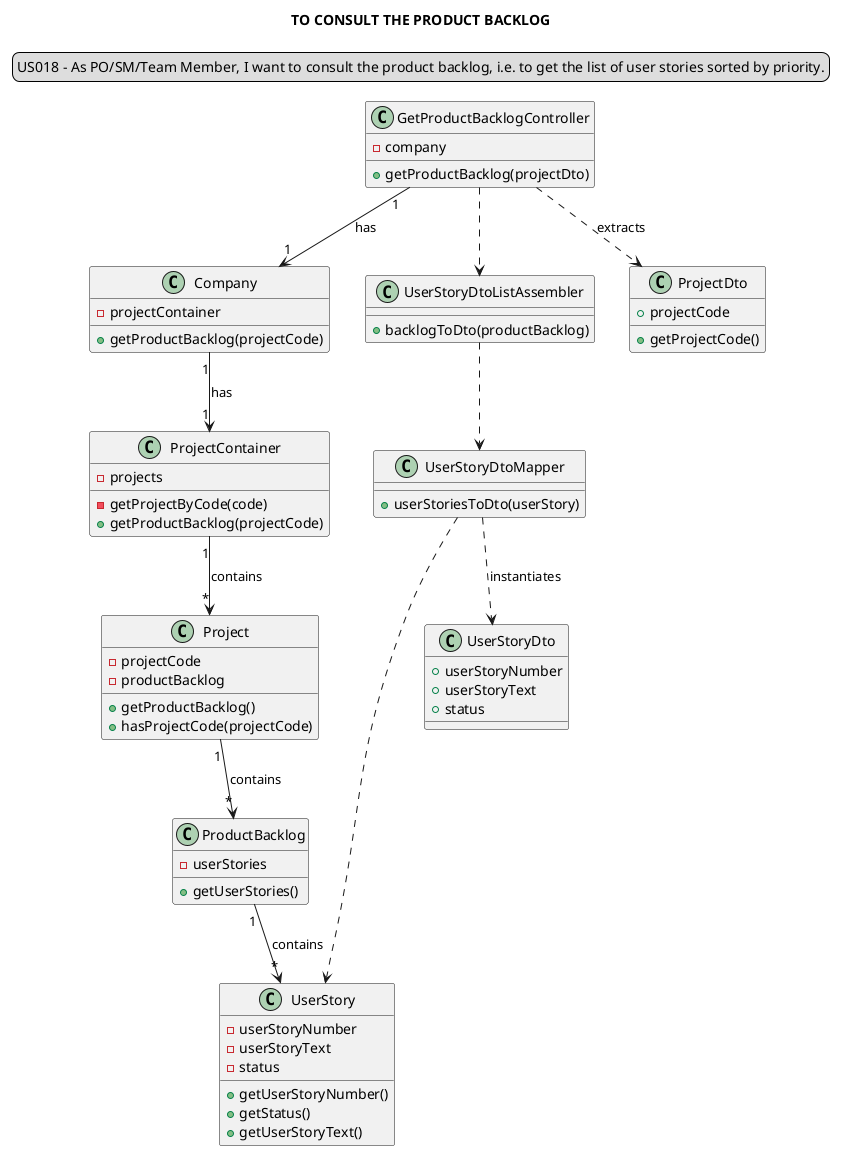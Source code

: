 @startuml
'https://plantuml.com/class-diagram

title TO CONSULT THE PRODUCT BACKLOG
skinparam sequenceMessageAlign center
legend top
US018 - As PO/SM/Team Member, I want to consult the product backlog, i.e. to get the list of user stories sorted by priority.
end legend

class "GetProductBacklogController" {
-company
+getProductBacklog(projectDto)
}

class "Company"{
-projectContainer
+getProductBacklog(projectCode)
}

class "ProjectContainer"{
-projects
-getProjectByCode(code)
+getProductBacklog(projectCode)
}

class "Project"{
-projectCode
-productBacklog
+getProductBacklog()
+hasProjectCode(projectCode)
}

class "ProductBacklog"{
-userStories
+getUserStories()
}

class "UserStory"{
-userStoryNumber
-userStoryText
-status
+getUserStoryNumber()
+getStatus()
+getUserStoryText()
}


class "UserStoryDtoListAssembler"{
+backlogToDto(productBacklog)
}

class "UserStoryDtoMapper"{
+userStoriesToDto(userStory)
}

class "UserStoryDto"{
+userStoryNumber
+userStoryText
+status
}

class "ProjectDto"{
+projectCode
+getProjectCode()
}

"GetProductBacklogController" "1"-->"1" "Company": has
"GetProductBacklogController" ..> "UserStoryDtoListAssembler"
"UserStoryDtoListAssembler" ..> "UserStoryDtoMapper"
"UserStoryDtoMapper" ..> "UserStory"
"Company" "1"-->"1" "ProjectContainer": has
"ProjectContainer" "1"-->"*" Project: contains
"GetProductBacklogController" ..> ProjectDto: extracts
"Project" "1"-->"*" ProductBacklog: contains
"ProductBacklog" "1"-->"*" UserStory: contains
"UserStoryDtoMapper" ..> "UserStoryDto": instantiates

@enduml
